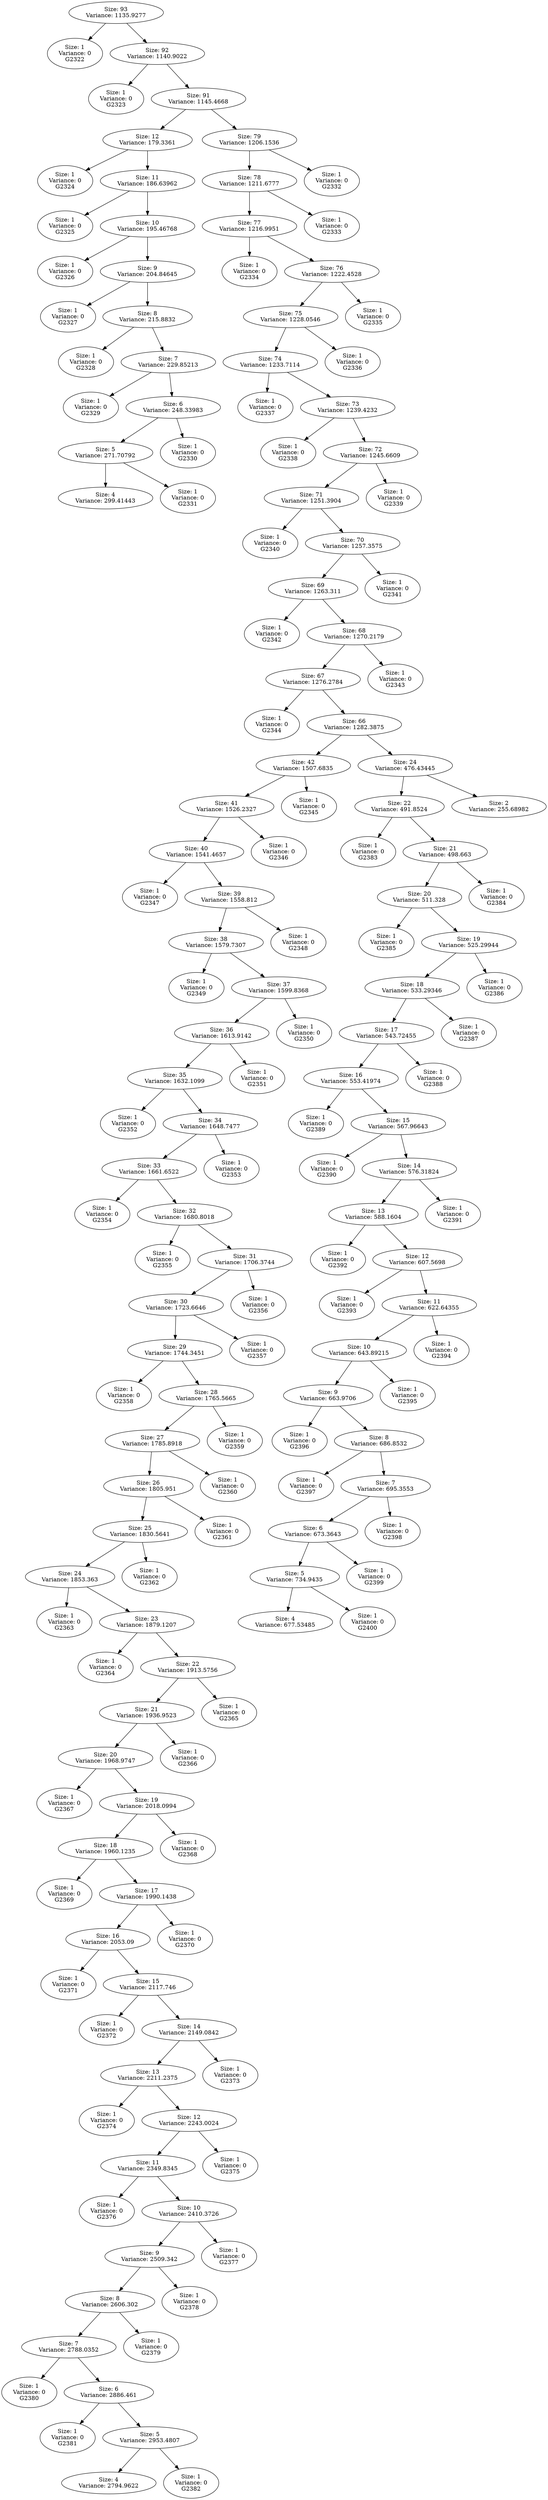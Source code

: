 DIGRAPH G {
"Size: 93\nVariance: 1135.9277" -> "Size: 1\nVariance: 0\nG2322" L=0;
"Size: 93\nVariance: 1135.9277" -> "Size: 92\nVariance: 1140.9022" L=0;
"Size: 92\nVariance: 1140.9022" -> "Size: 1\nVariance: 0\nG2323" L=1;
"Size: 92\nVariance: 1140.9022" -> "Size: 91\nVariance: 1145.4668" L=1;
"Size: 91\nVariance: 1145.4668" -> "Size: 12\nVariance: 179.3361" L=2;
"Size: 91\nVariance: 1145.4668" -> "Size: 79\nVariance: 1206.1536" L=2;
"Size: 12\nVariance: 179.3361" -> "Size: 1\nVariance: 0\nG2324" L=3;
"Size: 12\nVariance: 179.3361" -> "Size: 11\nVariance: 186.63962" L=3;
"Size: 11\nVariance: 186.63962" -> "Size: 1\nVariance: 0\nG2325" L=4;
"Size: 11\nVariance: 186.63962" -> "Size: 10\nVariance: 195.46768" L=4;
"Size: 10\nVariance: 195.46768" -> "Size: 1\nVariance: 0\nG2326" L=5;
"Size: 10\nVariance: 195.46768" -> "Size: 9\nVariance: 204.84645" L=5;
"Size: 9\nVariance: 204.84645" -> "Size: 1\nVariance: 0\nG2327" L=6;
"Size: 9\nVariance: 204.84645" -> "Size: 8\nVariance: 215.8832" L=6;
"Size: 8\nVariance: 215.8832" -> "Size: 1\nVariance: 0\nG2328" L=7;
"Size: 8\nVariance: 215.8832" -> "Size: 7\nVariance: 229.85213" L=7;
"Size: 7\nVariance: 229.85213" -> "Size: 1\nVariance: 0\nG2329" L=8;
"Size: 7\nVariance: 229.85213" -> "Size: 6\nVariance: 248.33983" L=8;
"Size: 6\nVariance: 248.33983" -> "Size: 5\nVariance: 271.70792" L=9;
"Size: 6\nVariance: 248.33983" -> "Size: 1\nVariance: 0\nG2330" L=9;
"Size: 5\nVariance: 271.70792" -> "Size: 4\nVariance: 299.41443" L=10;
"Size: 5\nVariance: 271.70792" -> "Size: 1\nVariance: 0\nG2331" L=10;
"Size: 79\nVariance: 1206.1536" -> "Size: 78\nVariance: 1211.6777" L=3;
"Size: 79\nVariance: 1206.1536" -> "Size: 1\nVariance: 0\nG2332" L=3;
"Size: 78\nVariance: 1211.6777" -> "Size: 77\nVariance: 1216.9951" L=4;
"Size: 78\nVariance: 1211.6777" -> "Size: 1\nVariance: 0\nG2333" L=4;
"Size: 77\nVariance: 1216.9951" -> "Size: 1\nVariance: 0\nG2334" L=5;
"Size: 77\nVariance: 1216.9951" -> "Size: 76\nVariance: 1222.4528" L=5;
"Size: 76\nVariance: 1222.4528" -> "Size: 75\nVariance: 1228.0546" L=6;
"Size: 76\nVariance: 1222.4528" -> "Size: 1\nVariance: 0\nG2335" L=6;
"Size: 75\nVariance: 1228.0546" -> "Size: 74\nVariance: 1233.7114" L=7;
"Size: 75\nVariance: 1228.0546" -> "Size: 1\nVariance: 0\nG2336" L=7;
"Size: 74\nVariance: 1233.7114" -> "Size: 1\nVariance: 0\nG2337" L=8;
"Size: 74\nVariance: 1233.7114" -> "Size: 73\nVariance: 1239.4232" L=8;
"Size: 73\nVariance: 1239.4232" -> "Size: 1\nVariance: 0\nG2338" L=9;
"Size: 73\nVariance: 1239.4232" -> "Size: 72\nVariance: 1245.6609" L=9;
"Size: 72\nVariance: 1245.6609" -> "Size: 71\nVariance: 1251.3904" L=10;
"Size: 72\nVariance: 1245.6609" -> "Size: 1\nVariance: 0\nG2339" L=10;
"Size: 71\nVariance: 1251.3904" -> "Size: 1\nVariance: 0\nG2340" L=11;
"Size: 71\nVariance: 1251.3904" -> "Size: 70\nVariance: 1257.3575" L=11;
"Size: 70\nVariance: 1257.3575" -> "Size: 69\nVariance: 1263.311" L=12;
"Size: 70\nVariance: 1257.3575" -> "Size: 1\nVariance: 0\nG2341" L=12;
"Size: 69\nVariance: 1263.311" -> "Size: 1\nVariance: 0\nG2342" L=13;
"Size: 69\nVariance: 1263.311" -> "Size: 68\nVariance: 1270.2179" L=13;
"Size: 68\nVariance: 1270.2179" -> "Size: 67\nVariance: 1276.2784" L=14;
"Size: 68\nVariance: 1270.2179" -> "Size: 1\nVariance: 0\nG2343" L=14;
"Size: 67\nVariance: 1276.2784" -> "Size: 1\nVariance: 0\nG2344" L=15;
"Size: 67\nVariance: 1276.2784" -> "Size: 66\nVariance: 1282.3875" L=15;
"Size: 66\nVariance: 1282.3875" -> "Size: 42\nVariance: 1507.6835" L=16;
"Size: 66\nVariance: 1282.3875" -> "Size: 24\nVariance: 476.43445" L=16;
"Size: 42\nVariance: 1507.6835" -> "Size: 41\nVariance: 1526.2327" L=17;
"Size: 42\nVariance: 1507.6835" -> "Size: 1\nVariance: 0\nG2345" L=17;
"Size: 41\nVariance: 1526.2327" -> "Size: 40\nVariance: 1541.4657" L=18;
"Size: 41\nVariance: 1526.2327" -> "Size: 1\nVariance: 0\nG2346" L=18;
"Size: 40\nVariance: 1541.4657" -> "Size: 1\nVariance: 0\nG2347" L=19;
"Size: 40\nVariance: 1541.4657" -> "Size: 39\nVariance: 1558.812" L=19;
"Size: 39\nVariance: 1558.812" -> "Size: 38\nVariance: 1579.7307" L=20;
"Size: 39\nVariance: 1558.812" -> "Size: 1\nVariance: 0\nG2348" L=20;
"Size: 38\nVariance: 1579.7307" -> "Size: 1\nVariance: 0\nG2349" L=21;
"Size: 38\nVariance: 1579.7307" -> "Size: 37\nVariance: 1599.8368" L=21;
"Size: 37\nVariance: 1599.8368" -> "Size: 36\nVariance: 1613.9142" L=22;
"Size: 37\nVariance: 1599.8368" -> "Size: 1\nVariance: 0\nG2350" L=22;
"Size: 36\nVariance: 1613.9142" -> "Size: 35\nVariance: 1632.1099" L=23;
"Size: 36\nVariance: 1613.9142" -> "Size: 1\nVariance: 0\nG2351" L=23;
"Size: 35\nVariance: 1632.1099" -> "Size: 1\nVariance: 0\nG2352" L=24;
"Size: 35\nVariance: 1632.1099" -> "Size: 34\nVariance: 1648.7477" L=24;
"Size: 34\nVariance: 1648.7477" -> "Size: 33\nVariance: 1661.6522" L=25;
"Size: 34\nVariance: 1648.7477" -> "Size: 1\nVariance: 0\nG2353" L=25;
"Size: 33\nVariance: 1661.6522" -> "Size: 1\nVariance: 0\nG2354" L=26;
"Size: 33\nVariance: 1661.6522" -> "Size: 32\nVariance: 1680.8018" L=26;
"Size: 32\nVariance: 1680.8018" -> "Size: 1\nVariance: 0\nG2355" L=27;
"Size: 32\nVariance: 1680.8018" -> "Size: 31\nVariance: 1706.3744" L=27;
"Size: 31\nVariance: 1706.3744" -> "Size: 30\nVariance: 1723.6646" L=28;
"Size: 31\nVariance: 1706.3744" -> "Size: 1\nVariance: 0\nG2356" L=28;
"Size: 30\nVariance: 1723.6646" -> "Size: 29\nVariance: 1744.3451" L=29;
"Size: 30\nVariance: 1723.6646" -> "Size: 1\nVariance: 0\nG2357" L=29;
"Size: 29\nVariance: 1744.3451" -> "Size: 1\nVariance: 0\nG2358" L=30;
"Size: 29\nVariance: 1744.3451" -> "Size: 28\nVariance: 1765.5665" L=30;
"Size: 28\nVariance: 1765.5665" -> "Size: 27\nVariance: 1785.8918" L=31;
"Size: 28\nVariance: 1765.5665" -> "Size: 1\nVariance: 0\nG2359" L=31;
"Size: 27\nVariance: 1785.8918" -> "Size: 26\nVariance: 1805.951" L=32;
"Size: 27\nVariance: 1785.8918" -> "Size: 1\nVariance: 0\nG2360" L=32;
"Size: 26\nVariance: 1805.951" -> "Size: 25\nVariance: 1830.5641" L=33;
"Size: 26\nVariance: 1805.951" -> "Size: 1\nVariance: 0\nG2361" L=33;
"Size: 25\nVariance: 1830.5641" -> "Size: 24\nVariance: 1853.363" L=34;
"Size: 25\nVariance: 1830.5641" -> "Size: 1\nVariance: 0\nG2362" L=34;
"Size: 24\nVariance: 1853.363" -> "Size: 1\nVariance: 0\nG2363" L=35;
"Size: 24\nVariance: 1853.363" -> "Size: 23\nVariance: 1879.1207" L=35;
"Size: 23\nVariance: 1879.1207" -> "Size: 1\nVariance: 0\nG2364" L=36;
"Size: 23\nVariance: 1879.1207" -> "Size: 22\nVariance: 1913.5756" L=36;
"Size: 22\nVariance: 1913.5756" -> "Size: 21\nVariance: 1936.9523" L=37;
"Size: 22\nVariance: 1913.5756" -> "Size: 1\nVariance: 0\nG2365" L=37;
"Size: 21\nVariance: 1936.9523" -> "Size: 20\nVariance: 1968.9747" L=38;
"Size: 21\nVariance: 1936.9523" -> "Size: 1\nVariance: 0\nG2366" L=38;
"Size: 20\nVariance: 1968.9747" -> "Size: 1\nVariance: 0\nG2367" L=39;
"Size: 20\nVariance: 1968.9747" -> "Size: 19\nVariance: 2018.0994" L=39;
"Size: 19\nVariance: 2018.0994" -> "Size: 18\nVariance: 1960.1235" L=40;
"Size: 19\nVariance: 2018.0994" -> "Size: 1\nVariance: 0\nG2368" L=40;
"Size: 18\nVariance: 1960.1235" -> "Size: 1\nVariance: 0\nG2369" L=41;
"Size: 18\nVariance: 1960.1235" -> "Size: 17\nVariance: 1990.1438" L=41;
"Size: 17\nVariance: 1990.1438" -> "Size: 16\nVariance: 2053.09" L=42;
"Size: 17\nVariance: 1990.1438" -> "Size: 1\nVariance: 0\nG2370" L=42;
"Size: 16\nVariance: 2053.09" -> "Size: 1\nVariance: 0\nG2371" L=43;
"Size: 16\nVariance: 2053.09" -> "Size: 15\nVariance: 2117.746" L=43;
"Size: 15\nVariance: 2117.746" -> "Size: 1\nVariance: 0\nG2372" L=44;
"Size: 15\nVariance: 2117.746" -> "Size: 14\nVariance: 2149.0842" L=44;
"Size: 14\nVariance: 2149.0842" -> "Size: 13\nVariance: 2211.2375" L=45;
"Size: 14\nVariance: 2149.0842" -> "Size: 1\nVariance: 0\nG2373" L=45;
"Size: 13\nVariance: 2211.2375" -> "Size: 1\nVariance: 0\nG2374" L=46;
"Size: 13\nVariance: 2211.2375" -> "Size: 12\nVariance: 2243.0024" L=46;
"Size: 12\nVariance: 2243.0024" -> "Size: 11\nVariance: 2349.8345" L=47;
"Size: 12\nVariance: 2243.0024" -> "Size: 1\nVariance: 0\nG2375" L=47;
"Size: 11\nVariance: 2349.8345" -> "Size: 1\nVariance: 0\nG2376" L=48;
"Size: 11\nVariance: 2349.8345" -> "Size: 10\nVariance: 2410.3726" L=48;
"Size: 10\nVariance: 2410.3726" -> "Size: 9\nVariance: 2509.342" L=49;
"Size: 10\nVariance: 2410.3726" -> "Size: 1\nVariance: 0\nG2377" L=49;
"Size: 9\nVariance: 2509.342" -> "Size: 8\nVariance: 2606.302" L=50;
"Size: 9\nVariance: 2509.342" -> "Size: 1\nVariance: 0\nG2378" L=50;
"Size: 8\nVariance: 2606.302" -> "Size: 7\nVariance: 2788.0352" L=51;
"Size: 8\nVariance: 2606.302" -> "Size: 1\nVariance: 0\nG2379" L=51;
"Size: 7\nVariance: 2788.0352" -> "Size: 1\nVariance: 0\nG2380" L=52;
"Size: 7\nVariance: 2788.0352" -> "Size: 6\nVariance: 2886.461" L=52;
"Size: 6\nVariance: 2886.461" -> "Size: 1\nVariance: 0\nG2381" L=53;
"Size: 6\nVariance: 2886.461" -> "Size: 5\nVariance: 2953.4807" L=53;
"Size: 5\nVariance: 2953.4807" -> "Size: 4\nVariance: 2794.9622" L=54;
"Size: 5\nVariance: 2953.4807" -> "Size: 1\nVariance: 0\nG2382" L=54;
"Size: 24\nVariance: 476.43445" -> "Size: 22\nVariance: 491.8524" L=17;
"Size: 24\nVariance: 476.43445" -> "Size: 2\nVariance: 255.68982" L=17;
"Size: 22\nVariance: 491.8524" -> "Size: 1\nVariance: 0\nG2383" L=18;
"Size: 22\nVariance: 491.8524" -> "Size: 21\nVariance: 498.663" L=18;
"Size: 21\nVariance: 498.663" -> "Size: 20\nVariance: 511.328" L=19;
"Size: 21\nVariance: 498.663" -> "Size: 1\nVariance: 0\nG2384" L=19;
"Size: 20\nVariance: 511.328" -> "Size: 1\nVariance: 0\nG2385" L=20;
"Size: 20\nVariance: 511.328" -> "Size: 19\nVariance: 525.29944" L=20;
"Size: 19\nVariance: 525.29944" -> "Size: 18\nVariance: 533.29346" L=21;
"Size: 19\nVariance: 525.29944" -> "Size: 1\nVariance: 0\nG2386" L=21;
"Size: 18\nVariance: 533.29346" -> "Size: 17\nVariance: 543.72455" L=22;
"Size: 18\nVariance: 533.29346" -> "Size: 1\nVariance: 0\nG2387" L=22;
"Size: 17\nVariance: 543.72455" -> "Size: 16\nVariance: 553.41974" L=23;
"Size: 17\nVariance: 543.72455" -> "Size: 1\nVariance: 0\nG2388" L=23;
"Size: 16\nVariance: 553.41974" -> "Size: 1\nVariance: 0\nG2389" L=24;
"Size: 16\nVariance: 553.41974" -> "Size: 15\nVariance: 567.96643" L=24;
"Size: 15\nVariance: 567.96643" -> "Size: 1\nVariance: 0\nG2390" L=25;
"Size: 15\nVariance: 567.96643" -> "Size: 14\nVariance: 576.31824" L=25;
"Size: 14\nVariance: 576.31824" -> "Size: 13\nVariance: 588.1604" L=26;
"Size: 14\nVariance: 576.31824" -> "Size: 1\nVariance: 0\nG2391" L=26;
"Size: 13\nVariance: 588.1604" -> "Size: 1\nVariance: 0\nG2392" L=27;
"Size: 13\nVariance: 588.1604" -> "Size: 12\nVariance: 607.5698" L=27;
"Size: 12\nVariance: 607.5698" -> "Size: 1\nVariance: 0\nG2393" L=28;
"Size: 12\nVariance: 607.5698" -> "Size: 11\nVariance: 622.64355" L=28;
"Size: 11\nVariance: 622.64355" -> "Size: 10\nVariance: 643.89215" L=29;
"Size: 11\nVariance: 622.64355" -> "Size: 1\nVariance: 0\nG2394" L=29;
"Size: 10\nVariance: 643.89215" -> "Size: 9\nVariance: 663.9706" L=30;
"Size: 10\nVariance: 643.89215" -> "Size: 1\nVariance: 0\nG2395" L=30;
"Size: 9\nVariance: 663.9706" -> "Size: 1\nVariance: 0\nG2396" L=31;
"Size: 9\nVariance: 663.9706" -> "Size: 8\nVariance: 686.8532" L=31;
"Size: 8\nVariance: 686.8532" -> "Size: 1\nVariance: 0\nG2397" L=32;
"Size: 8\nVariance: 686.8532" -> "Size: 7\nVariance: 695.3553" L=32;
"Size: 7\nVariance: 695.3553" -> "Size: 6\nVariance: 673.3643" L=33;
"Size: 7\nVariance: 695.3553" -> "Size: 1\nVariance: 0\nG2398" L=33;
"Size: 6\nVariance: 673.3643" -> "Size: 5\nVariance: 734.9435" L=34;
"Size: 6\nVariance: 673.3643" -> "Size: 1\nVariance: 0\nG2399" L=34;
"Size: 5\nVariance: 734.9435" -> "Size: 4\nVariance: 677.53485" L=35;
"Size: 5\nVariance: 734.9435" -> "Size: 1\nVariance: 0\nG2400" L=35;
}
